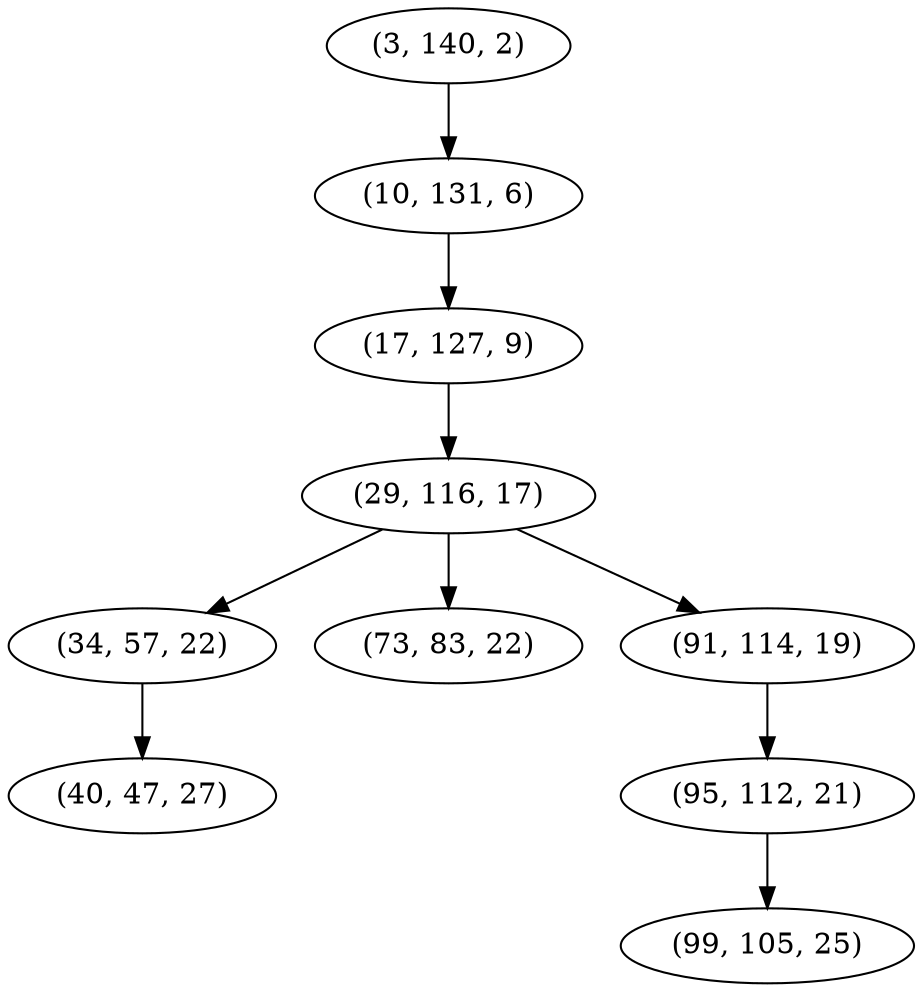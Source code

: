 digraph tree {
    "(3, 140, 2)";
    "(10, 131, 6)";
    "(17, 127, 9)";
    "(29, 116, 17)";
    "(34, 57, 22)";
    "(40, 47, 27)";
    "(73, 83, 22)";
    "(91, 114, 19)";
    "(95, 112, 21)";
    "(99, 105, 25)";
    "(3, 140, 2)" -> "(10, 131, 6)";
    "(10, 131, 6)" -> "(17, 127, 9)";
    "(17, 127, 9)" -> "(29, 116, 17)";
    "(29, 116, 17)" -> "(34, 57, 22)";
    "(29, 116, 17)" -> "(73, 83, 22)";
    "(29, 116, 17)" -> "(91, 114, 19)";
    "(34, 57, 22)" -> "(40, 47, 27)";
    "(91, 114, 19)" -> "(95, 112, 21)";
    "(95, 112, 21)" -> "(99, 105, 25)";
}
